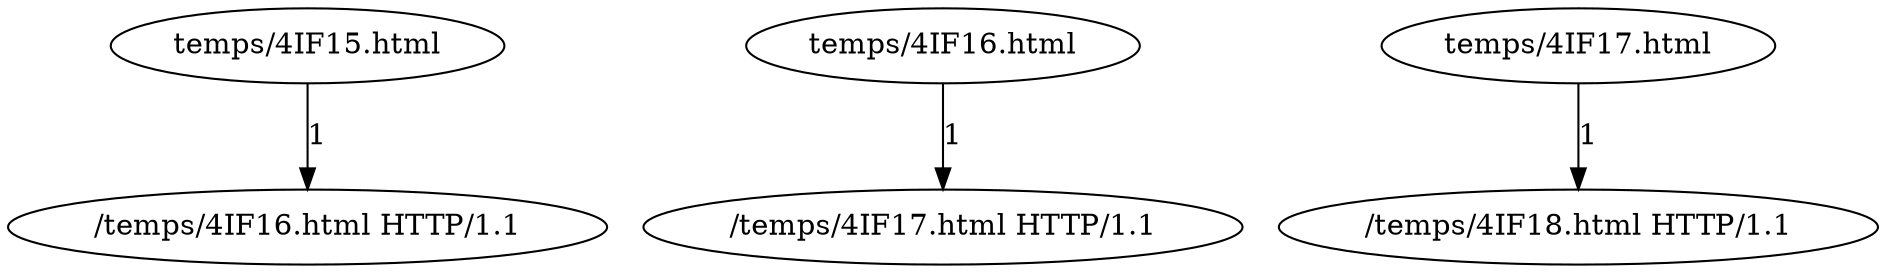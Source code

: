 digraph {
node5 [label="/temps/4IF16.html HTTP/1.1"];
node4 [label="temps/4IF15.html"];
node3 [label="/temps/4IF17.html HTTP/1.1"];
node2 [label="temps/4IF16.html"];
node1 [label="/temps/4IF18.html HTTP/1.1"];
node0 [label="temps/4IF17.html"];
node0 -> node1 [label="1"];
node2 -> node3 [label="1"];
node4 -> node5 [label="1"];
}